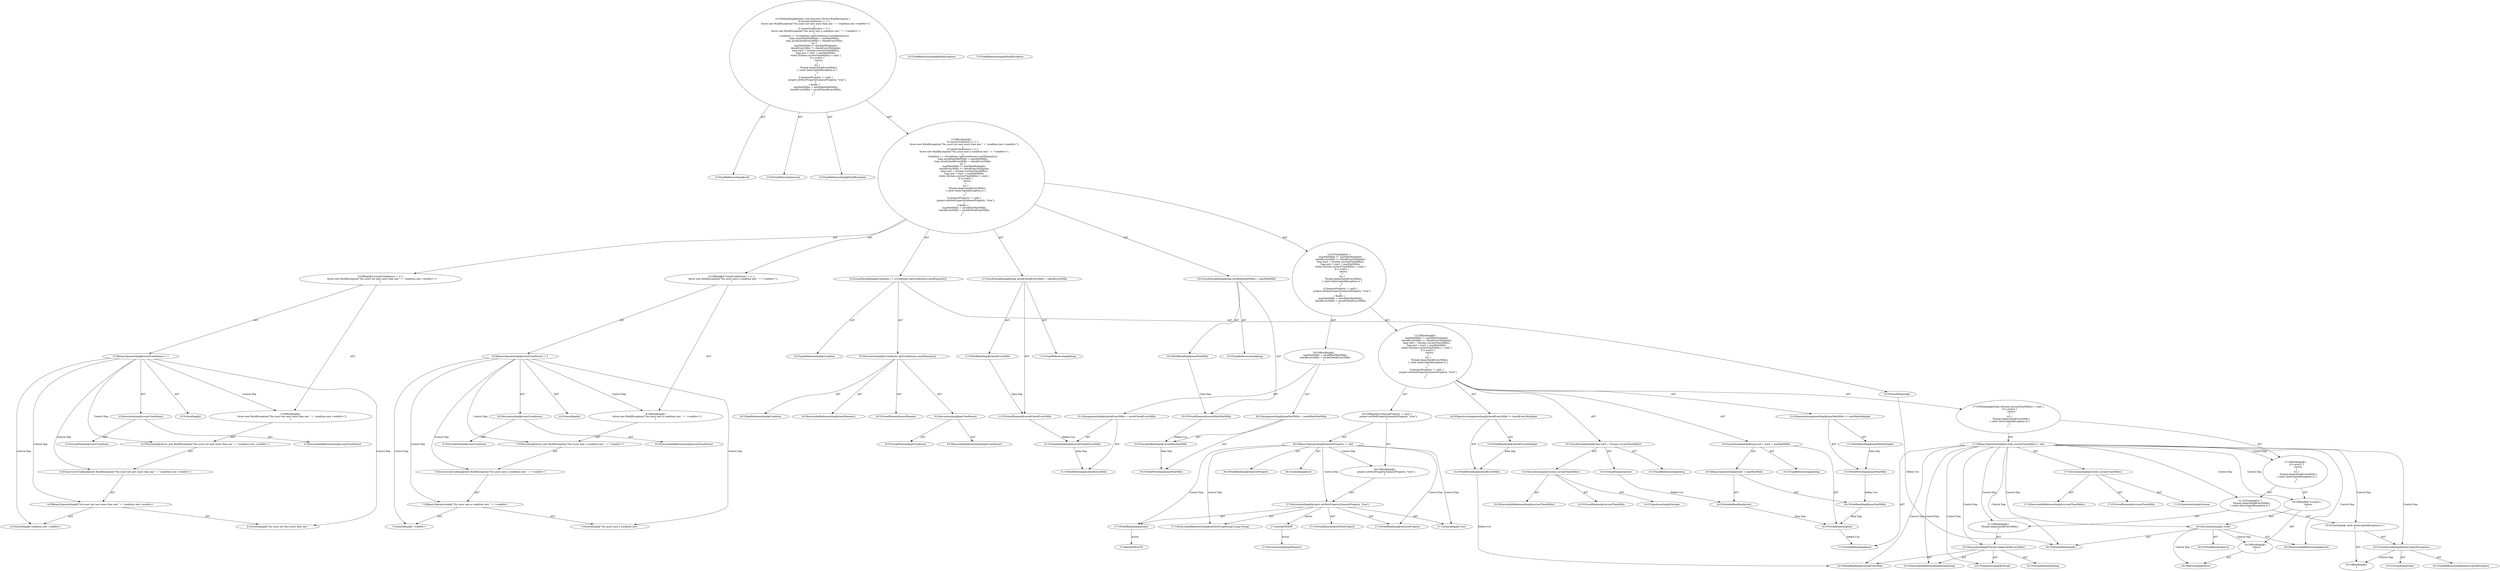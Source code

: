 digraph "execute#?" {
0 [label="2:CtTypeReferenceImpl@void" shape=ellipse]
1 [label="2:CtVirtualElement@execute" shape=ellipse]
2 [label="2:CtTypeReferenceImpl@BuildException" shape=ellipse]
3 [label="3:CtExecutableReferenceImpl@countConditions()" shape=ellipse]
4 [label="3:CtVirtualElement@countConditions" shape=ellipse]
5 [label="3:CtInvocationImpl@countConditions()" shape=ellipse]
6 [label="3:CtLiteralImpl@1" shape=ellipse]
7 [label="3:CtBinaryOperatorImpl@countConditions() > 1" shape=ellipse]
8 [label="4:CtTypeReferenceImpl@BuildException" shape=ellipse]
9 [label="4:CtLiteralImpl@\"You must not nest more than one \"" shape=ellipse]
10 [label="4:CtLiteralImpl@\"condition into <waitfor>\"" shape=ellipse]
11 [label="4:CtBinaryOperatorImpl@\"You must not nest more than one \" + \"condition into <waitfor>\"" shape=ellipse]
12 [label="4:CtConstructorCallImpl@new BuildException(\"You must not nest more than one \" + \"condition into <waitfor>\")" shape=ellipse]
13 [label="4:CtThrowImpl@throw new BuildException(\"You must not nest more than one \" + \"condition into <waitfor>\")" shape=ellipse]
14 [label="3:CtBlockImpl@\{
    throw new BuildException(\"You must not nest more than one \" + \"condition into <waitfor>\");
\}" shape=ellipse]
15 [label="3:CtIfImpl@if (countConditions() > 1) \{
    throw new BuildException(\"You must not nest more than one \" + \"condition into <waitfor>\");
\}" shape=ellipse]
16 [label="6:CtExecutableReferenceImpl@countConditions()" shape=ellipse]
17 [label="6:CtVirtualElement@countConditions" shape=ellipse]
18 [label="6:CtInvocationImpl@countConditions()" shape=ellipse]
19 [label="6:CtLiteralImpl@1" shape=ellipse]
20 [label="6:CtBinaryOperatorImpl@countConditions() < 1" shape=ellipse]
21 [label="7:CtTypeReferenceImpl@BuildException" shape=ellipse]
22 [label="7:CtLiteralImpl@\"You must nest a condition into \"" shape=ellipse]
23 [label="7:CtLiteralImpl@\"<waitfor>\"" shape=ellipse]
24 [label="7:CtBinaryOperatorImpl@\"You must nest a condition into \" + \"<waitfor>\"" shape=ellipse]
25 [label="7:CtConstructorCallImpl@new BuildException(\"You must nest a condition into \" + \"<waitfor>\")" shape=ellipse]
26 [label="7:CtThrowImpl@throw new BuildException(\"You must nest a condition into \" + \"<waitfor>\")" shape=ellipse]
27 [label="6:CtBlockImpl@\{
    throw new BuildException(\"You must nest a condition into \" + \"<waitfor>\");
\}" shape=ellipse]
28 [label="6:CtIfImpl@if (countConditions() < 1) \{
    throw new BuildException(\"You must nest a condition into \" + \"<waitfor>\");
\}" shape=ellipse]
29 [label="9:CtTypeReferenceImpl@Condition" shape=ellipse]
30 [label="9:CtExecutableReferenceImpl@nextElement()" shape=ellipse]
31 [label="9:CtVirtualElement@nextElement" shape=ellipse]
32 [label="9:CtExecutableReferenceImpl@getConditions()" shape=ellipse]
33 [label="9:CtVirtualElement@getConditions" shape=ellipse]
34 [label="9:CtInvocationImpl@getConditions()" shape=ellipse]
35 [label="9:CtInvocationImpl@((Condition) (getConditions().nextElement()))" shape=ellipse]
36 [label="9:CtTypeReferenceImpl@Condition" shape=ellipse]
37 [label="9:CtVirtualElement@c" shape=ellipse]
38 [label="9:CtLocalVariableImpl@Condition c = ((Condition) (getConditions().nextElement()))" shape=ellipse]
39 [label="10:CtTypeReferenceImpl@long" shape=ellipse]
40 [label="10:CtFieldReadImpl@maxWaitMillis" shape=ellipse]
41 [label="10:CtVirtualElement@savedMaxWaitMillis" shape=ellipse]
42 [label="10:CtLocalVariableImpl@long savedMaxWaitMillis = maxWaitMillis" shape=ellipse]
43 [label="11:CtTypeReferenceImpl@long" shape=ellipse]
44 [label="11:CtFieldReadImpl@checkEveryMillis" shape=ellipse]
45 [label="11:CtVirtualElement@savedCheckEveryMillis" shape=ellipse]
46 [label="11:CtLocalVariableImpl@long savedCheckEveryMillis = checkEveryMillis" shape=ellipse]
47 [label="13:CtFieldWriteImpl@maxWaitMillis" shape=ellipse]
48 [label="13:CtFieldReadImpl@maxWaitMultiplier" shape=ellipse]
49 [label="13:CtOperatorAssignmentImpl@maxWaitMillis *= maxWaitMultiplier" shape=ellipse]
50 [label="14:CtFieldWriteImpl@checkEveryMillis" shape=ellipse]
51 [label="14:CtFieldReadImpl@checkEveryMultiplier" shape=ellipse]
52 [label="14:CtOperatorAssignmentImpl@checkEveryMillis *= checkEveryMultiplier" shape=ellipse]
53 [label="15:CtTypeReferenceImpl@long" shape=ellipse]
54 [label="15:CtExecutableReferenceImpl@currentTimeMillis()" shape=ellipse]
55 [label="15:CtVirtualElement@currentTimeMillis" shape=ellipse]
56 [label="15:CtTypeAccessImpl@System" shape=ellipse]
57 [label="15:CtInvocationImpl@System.currentTimeMillis()" shape=ellipse]
58 [label="15:CtVirtualElement@start" shape=ellipse]
59 [label="15:CtLocalVariableImpl@long start = System.currentTimeMillis()" shape=ellipse]
60 [label="16:CtTypeReferenceImpl@long" shape=ellipse]
61 [label="16:CtVariableReadImpl@start" shape=ellipse]
62 [label="16:CtFieldReadImpl@maxWaitMillis" shape=ellipse]
63 [label="16:CtBinaryOperatorImpl@start + maxWaitMillis" shape=ellipse]
64 [label="16:CtVirtualElement@end" shape=ellipse]
65 [label="16:CtLocalVariableImpl@long end = start + maxWaitMillis" shape=ellipse]
66 [label="17:CtExecutableReferenceImpl@currentTimeMillis()" shape=ellipse]
67 [label="17:CtVirtualElement@currentTimeMillis" shape=ellipse]
68 [label="17:CtTypeAccessImpl@System" shape=ellipse]
69 [label="17:CtInvocationImpl@System.currentTimeMillis()" shape=ellipse]
70 [label="17:CtVariableReadImpl@end" shape=ellipse]
71 [label="17:CtBinaryOperatorImpl@System.currentTimeMillis() < end" shape=ellipse]
72 [label="18:CtExecutableReferenceImpl@eval()" shape=ellipse]
73 [label="18:CtVirtualElement@eval" shape=ellipse]
74 [label="18:CtVariableReadImpl@c" shape=ellipse]
75 [label="18:CtInvocationImpl@c.eval()" shape=ellipse]
76 [label="19:CtReturnImpl@return" shape=ellipse]
77 [label="18:CtBlockImpl@\{
    return;
\}" shape=ellipse]
78 [label="18:CtIfImpl@if (c.eval()) \{
    return;
\}" shape=ellipse]
79 [label="22:CtExecutableReferenceImpl@sleep(long)" shape=ellipse]
80 [label="22:CtVirtualElement@sleep" shape=ellipse]
81 [label="22:CtTypeAccessImpl@Thread" shape=ellipse]
82 [label="22:CtFieldReadImpl@checkEveryMillis" shape=ellipse]
83 [label="22:CtInvocationImpl@Thread.sleep(checkEveryMillis)" shape=ellipse]
84 [label="21:CtBlockImpl@\{
    Thread.sleep(checkEveryMillis);
\}" shape=ellipse]
85 [label="23:CtVirtualElement@e" shape=ellipse]
86 [label="23:CtTypeReferenceImpl@InterruptedException" shape=ellipse]
87 [label="23:CtCatchVariableImpl@InterruptedException e" shape=ellipse]
88 [label="23:CtBlockImpl@\{
\}" shape=ellipse]
89 [label="23:CtCatchImpl@ catch (InterruptedException e) \{
\}" shape=ellipse]
90 [label="21:CtTryImpl@try \{
    Thread.sleep(checkEveryMillis);
\} catch (InterruptedException e) \{
\}" shape=ellipse]
91 [label="17:CtBlockImpl@\{
    if (c.eval()) \{
        return;
    \}
    try \{
        Thread.sleep(checkEveryMillis);
    \} catch (InterruptedException e) \{
    \}
\}" shape=ellipse]
92 [label="17:CtWhileImpl@while (System.currentTimeMillis() < end) \{
    if (c.eval()) \{
        return;
    \}
    try \{
        Thread.sleep(checkEveryMillis);
    \} catch (InterruptedException e) \{
    \}
\} " shape=ellipse]
93 [label="26:CtFieldReadImpl@timeoutProperty" shape=ellipse]
94 [label="26:CtLiteralImpl@null" shape=ellipse]
95 [label="26:CtBinaryOperatorImpl@timeoutProperty != null" shape=ellipse]
96 [label="27:CtExecutableReferenceImpl@setNewProperty(java.lang.String)" shape=ellipse]
97 [label="27:CtVirtualElement@setNewProperty" shape=ellipse]
98 [label="27:CtFieldReadImpl@project" shape=ellipse]
99 [label="27:CtFieldReadImpl@timeoutProperty" shape=ellipse]
100 [label="27:CtLiteralImpl@\"true\"" shape=ellipse]
101 [label="27:CtInvocationImpl@project.setNewProperty(timeoutProperty, \"true\")" shape=ellipse]
102 [label="26:CtBlockImpl@\{
    project.setNewProperty(timeoutProperty, \"true\");
\}" shape=ellipse]
103 [label="26:CtIfImpl@if (timeoutProperty != null) \{
    project.setNewProperty(timeoutProperty, \"true\");
\}" shape=ellipse]
104 [label="12:CtBlockImpl@\{
    maxWaitMillis *= maxWaitMultiplier;
    checkEveryMillis *= checkEveryMultiplier;
    long start = System.currentTimeMillis();
    long end = start + maxWaitMillis;
    while (System.currentTimeMillis() < end) \{
        if (c.eval()) \{
            return;
        \}
        try \{
            Thread.sleep(checkEveryMillis);
        \} catch (InterruptedException e) \{
        \}
    \} 
    if (timeoutProperty != null) \{
        project.setNewProperty(timeoutProperty, \"true\");
    \}
\}" shape=ellipse]
105 [label="30:CtFieldWriteImpl@maxWaitMillis" shape=ellipse]
106 [label="30:CtVariableReadImpl@savedMaxWaitMillis" shape=ellipse]
107 [label="30:CtAssignmentImpl@maxWaitMillis = savedMaxWaitMillis" shape=ellipse]
108 [label="31:CtFieldWriteImpl@checkEveryMillis" shape=ellipse]
109 [label="31:CtVariableReadImpl@savedCheckEveryMillis" shape=ellipse]
110 [label="31:CtAssignmentImpl@checkEveryMillis = savedCheckEveryMillis" shape=ellipse]
111 [label="29:CtBlockImpl@\{
    maxWaitMillis = savedMaxWaitMillis;
    checkEveryMillis = savedCheckEveryMillis;
\}" shape=ellipse]
112 [label="12:CtTryImpl@try \{
    maxWaitMillis *= maxWaitMultiplier;
    checkEveryMillis *= checkEveryMultiplier;
    long start = System.currentTimeMillis();
    long end = start + maxWaitMillis;
    while (System.currentTimeMillis() < end) \{
        if (c.eval()) \{
            return;
        \}
        try \{
            Thread.sleep(checkEveryMillis);
        \} catch (InterruptedException e) \{
        \}
    \} 
    if (timeoutProperty != null) \{
        project.setNewProperty(timeoutProperty, \"true\");
    \}
\} finally \{
    maxWaitMillis = savedMaxWaitMillis;
    checkEveryMillis = savedCheckEveryMillis;
\}" shape=ellipse]
113 [label="2:CtBlockImpl@\{
    if (countConditions() > 1) \{
        throw new BuildException(\"You must not nest more than one \" + \"condition into <waitfor>\");
    \}
    if (countConditions() < 1) \{
        throw new BuildException(\"You must nest a condition into \" + \"<waitfor>\");
    \}
    Condition c = ((Condition) (getConditions().nextElement()));
    long savedMaxWaitMillis = maxWaitMillis;
    long savedCheckEveryMillis = checkEveryMillis;
    try \{
        maxWaitMillis *= maxWaitMultiplier;
        checkEveryMillis *= checkEveryMultiplier;
        long start = System.currentTimeMillis();
        long end = start + maxWaitMillis;
        while (System.currentTimeMillis() < end) \{
            if (c.eval()) \{
                return;
            \}
            try \{
                Thread.sleep(checkEveryMillis);
            \} catch (InterruptedException e) \{
            \}
        \} 
        if (timeoutProperty != null) \{
            project.setNewProperty(timeoutProperty, \"true\");
        \}
    \} finally \{
        maxWaitMillis = savedMaxWaitMillis;
        checkEveryMillis = savedCheckEveryMillis;
    \}
\}" shape=ellipse]
114 [label="2:CtMethodImpl@public void execute() throws BuildException \{
    if (countConditions() > 1) \{
        throw new BuildException(\"You must not nest more than one \" + \"condition into <waitfor>\");
    \}
    if (countConditions() < 1) \{
        throw new BuildException(\"You must nest a condition into \" + \"<waitfor>\");
    \}
    Condition c = ((Condition) (getConditions().nextElement()));
    long savedMaxWaitMillis = maxWaitMillis;
    long savedCheckEveryMillis = checkEveryMillis;
    try \{
        maxWaitMillis *= maxWaitMultiplier;
        checkEveryMillis *= checkEveryMultiplier;
        long start = System.currentTimeMillis();
        long end = start + maxWaitMillis;
        while (System.currentTimeMillis() < end) \{
            if (c.eval()) \{
                return;
            \}
            try \{
                Thread.sleep(checkEveryMillis);
            \} catch (InterruptedException e) \{
            \}
        \} 
        if (timeoutProperty != null) \{
            project.setNewProperty(timeoutProperty, \"true\");
        \}
    \} finally \{
        maxWaitMillis = savedMaxWaitMillis;
        checkEveryMillis = savedCheckEveryMillis;
    \}
\}" shape=ellipse]
115 [label="27:Delete@DELETE" shape=ellipse]
116 [label="27:Insert@INSERT" shape=ellipse]
117 [label="27:CtInvocationImpl@getProject()" shape=ellipse]
5 -> 4 [label="AST"];
5 -> 3 [label="AST"];
7 -> 5 [label="AST"];
7 -> 6 [label="AST"];
7 -> 14 [label="Control Dep"];
7 -> 13 [label="Control Dep"];
7 -> 12 [label="Control Dep"];
7 -> 11 [label="Control Dep"];
7 -> 9 [label="Control Dep"];
7 -> 10 [label="Control Dep"];
11 -> 9 [label="AST"];
11 -> 10 [label="AST"];
12 -> 11 [label="AST"];
13 -> 12 [label="AST"];
14 -> 13 [label="AST"];
15 -> 7 [label="AST"];
15 -> 14 [label="AST"];
18 -> 17 [label="AST"];
18 -> 16 [label="AST"];
20 -> 18 [label="AST"];
20 -> 19 [label="AST"];
20 -> 27 [label="Control Dep"];
20 -> 26 [label="Control Dep"];
20 -> 25 [label="Control Dep"];
20 -> 24 [label="Control Dep"];
20 -> 22 [label="Control Dep"];
20 -> 23 [label="Control Dep"];
24 -> 22 [label="AST"];
24 -> 23 [label="AST"];
25 -> 24 [label="AST"];
26 -> 25 [label="AST"];
27 -> 26 [label="AST"];
28 -> 20 [label="AST"];
28 -> 27 [label="AST"];
34 -> 33 [label="AST"];
34 -> 32 [label="AST"];
35 -> 31 [label="AST"];
35 -> 36 [label="AST"];
35 -> 34 [label="AST"];
35 -> 30 [label="AST"];
37 -> 74 [label="Define-Use"];
38 -> 37 [label="AST"];
38 -> 29 [label="AST"];
38 -> 35 [label="AST"];
40 -> 41 [label="Data Dep"];
41 -> 106 [label="Define-Use"];
42 -> 41 [label="AST"];
42 -> 39 [label="AST"];
42 -> 40 [label="AST"];
44 -> 45 [label="Data Dep"];
45 -> 109 [label="Define-Use"];
46 -> 45 [label="AST"];
46 -> 43 [label="AST"];
46 -> 44 [label="AST"];
47 -> 62 [label="Define-Use"];
48 -> 47 [label="Data Dep"];
49 -> 47 [label="AST"];
49 -> 48 [label="AST"];
50 -> 82 [label="Define-Use"];
51 -> 50 [label="Data Dep"];
52 -> 50 [label="AST"];
52 -> 51 [label="AST"];
57 -> 55 [label="AST"];
57 -> 56 [label="AST"];
57 -> 54 [label="AST"];
58 -> 61 [label="Define-Use"];
59 -> 58 [label="AST"];
59 -> 53 [label="AST"];
59 -> 57 [label="AST"];
61 -> 64 [label="Data Dep"];
62 -> 64 [label="Data Dep"];
63 -> 61 [label="AST"];
63 -> 62 [label="AST"];
64 -> 70 [label="Define-Use"];
65 -> 64 [label="AST"];
65 -> 60 [label="AST"];
65 -> 63 [label="AST"];
69 -> 67 [label="AST"];
69 -> 68 [label="AST"];
69 -> 66 [label="AST"];
71 -> 69 [label="AST"];
71 -> 70 [label="AST"];
71 -> 91 [label="Control Dep"];
71 -> 78 [label="Control Dep"];
71 -> 75 [label="Control Dep"];
71 -> 72 [label="Control Dep"];
71 -> 74 [label="Control Dep"];
71 -> 90 [label="Control Dep"];
71 -> 84 [label="Control Dep"];
71 -> 83 [label="Control Dep"];
71 -> 79 [label="Control Dep"];
71 -> 81 [label="Control Dep"];
71 -> 82 [label="Control Dep"];
71 -> 89 [label="Control Dep"];
71 -> 87 [label="Control Dep"];
75 -> 73 [label="AST"];
75 -> 74 [label="AST"];
75 -> 72 [label="AST"];
75 -> 77 [label="Control Dep"];
75 -> 76 [label="Control Dep"];
77 -> 76 [label="AST"];
78 -> 75 [label="AST"];
78 -> 77 [label="AST"];
83 -> 80 [label="AST"];
83 -> 81 [label="AST"];
83 -> 79 [label="AST"];
83 -> 82 [label="AST"];
84 -> 83 [label="AST"];
87 -> 85 [label="AST"];
87 -> 86 [label="AST"];
87 -> 88 [label="Control Dep"];
89 -> 87 [label="AST"];
89 -> 88 [label="AST"];
90 -> 84 [label="AST"];
90 -> 89 [label="AST"];
91 -> 78 [label="AST"];
91 -> 90 [label="AST"];
92 -> 71 [label="AST"];
92 -> 91 [label="AST"];
95 -> 93 [label="AST"];
95 -> 94 [label="AST"];
95 -> 102 [label="Control Dep"];
95 -> 101 [label="Control Dep"];
95 -> 96 [label="Control Dep"];
95 -> 98 [label="Control Dep"];
95 -> 99 [label="Control Dep"];
95 -> 100 [label="Control Dep"];
98 -> 115 [label="Action"];
101 -> 97 [label="AST"];
101 -> 98 [label="AST"];
101 -> 96 [label="AST"];
101 -> 99 [label="AST"];
101 -> 100 [label="AST"];
101 -> 116 [label="Action"];
102 -> 101 [label="AST"];
103 -> 95 [label="AST"];
103 -> 102 [label="AST"];
104 -> 49 [label="AST"];
104 -> 52 [label="AST"];
104 -> 59 [label="AST"];
104 -> 65 [label="AST"];
104 -> 92 [label="AST"];
104 -> 103 [label="AST"];
106 -> 105 [label="Data Dep"];
107 -> 105 [label="AST"];
107 -> 106 [label="AST"];
109 -> 108 [label="Data Dep"];
110 -> 108 [label="AST"];
110 -> 109 [label="AST"];
111 -> 107 [label="AST"];
111 -> 110 [label="AST"];
112 -> 104 [label="AST"];
112 -> 111 [label="AST"];
113 -> 15 [label="AST"];
113 -> 28 [label="AST"];
113 -> 38 [label="AST"];
113 -> 42 [label="AST"];
113 -> 46 [label="AST"];
113 -> 112 [label="AST"];
114 -> 1 [label="AST"];
114 -> 0 [label="AST"];
114 -> 2 [label="AST"];
114 -> 113 [label="AST"];
116 -> 117 [label="Action"];
}